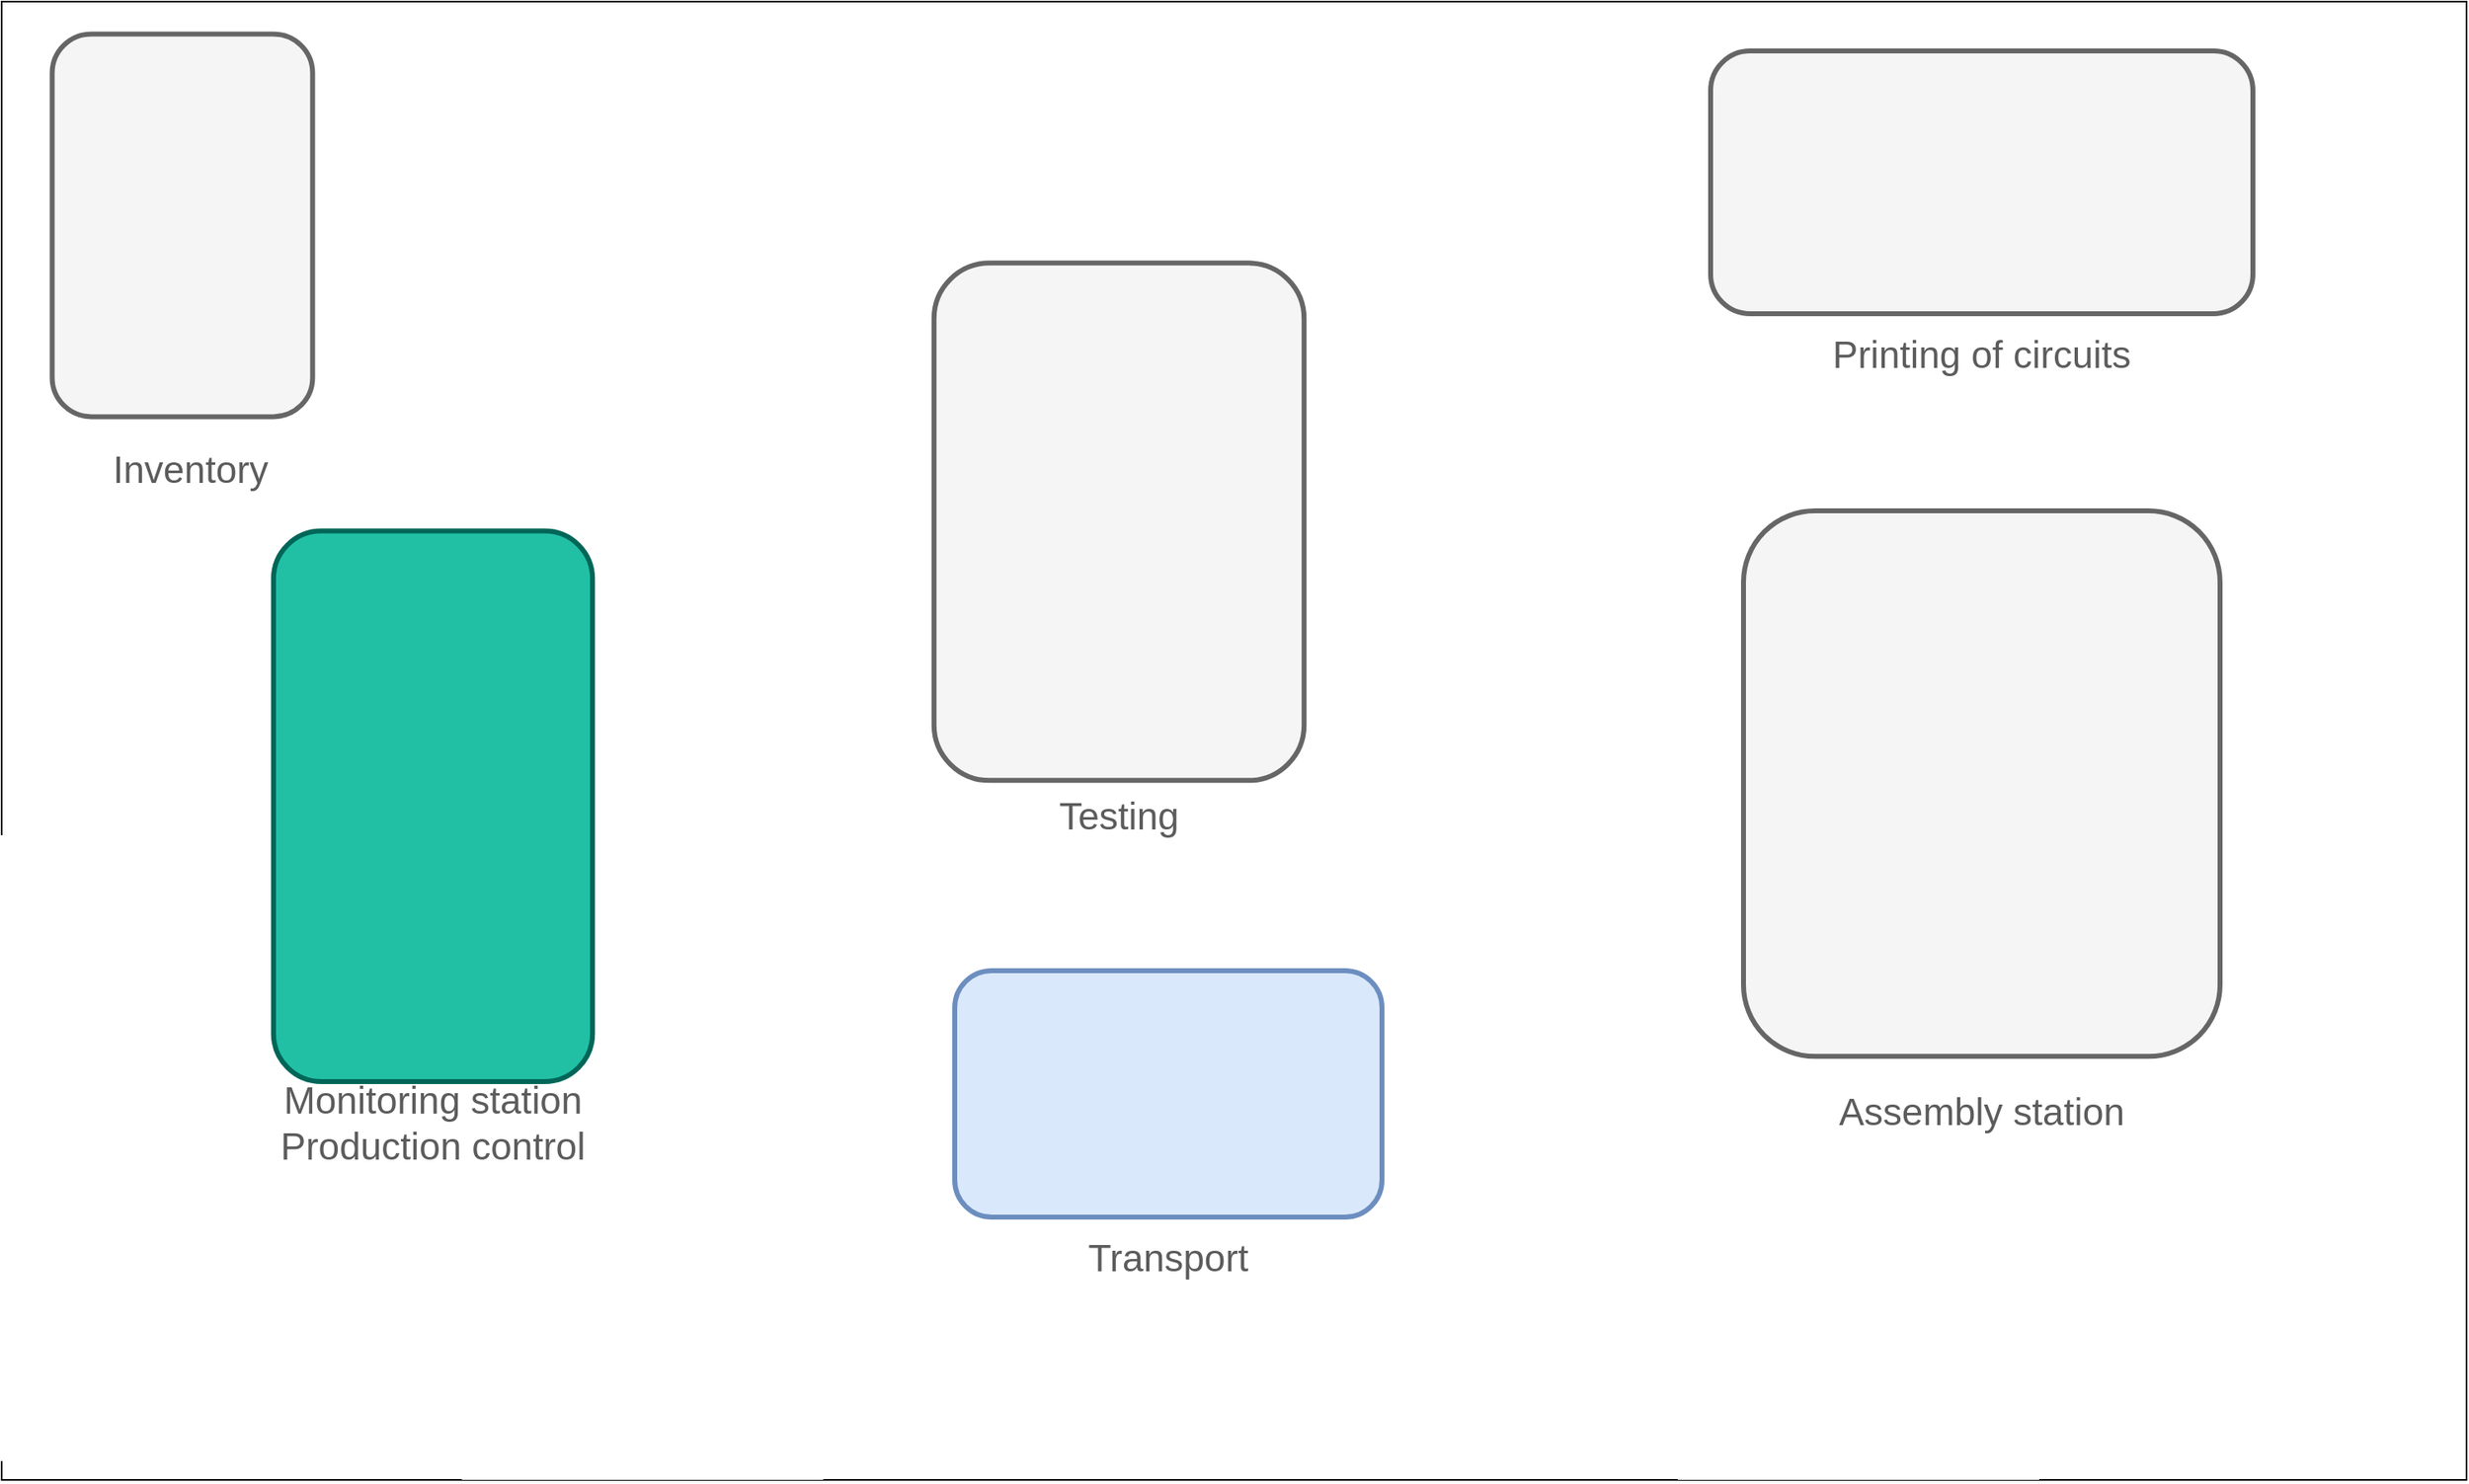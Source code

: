 <mxfile version="20.0.1" type="device"><diagram id="YfG7rUMKSC1aZaCPpVmI" name="Page-1"><mxGraphModel dx="1887" dy="2171" grid="1" gridSize="10" guides="1" tooltips="1" connect="1" arrows="1" fold="1" page="1" pageScale="1" pageWidth="827" pageHeight="1169" math="0" shadow="0"><root><mxCell id="0"/><mxCell id="1" parent="0"/><mxCell id="18HEC-D3U8WU15gLkHU0-1" value="" style="rounded=0;whiteSpace=wrap;html=1;" vertex="1" parent="1"><mxGeometry x="80" y="-1080" width="1500" height="900" as="geometry"/></mxCell><mxCell id="18HEC-D3U8WU15gLkHU0-2" value="" style="rounded=0;whiteSpace=wrap;html=1;strokeColor=none;" vertex="1" parent="1"><mxGeometry x="360" y="-240" width="220" height="60" as="geometry"/></mxCell><mxCell id="18HEC-D3U8WU15gLkHU0-3" value="" style="endArrow=none;html=1;rounded=0;exitX=0;exitY=1;exitDx=0;exitDy=0;" edge="1" parent="1" source="18HEC-D3U8WU15gLkHU0-2" target="18HEC-D3U8WU15gLkHU0-1"><mxGeometry width="50" height="50" relative="1" as="geometry"><mxPoint x="720" y="-550" as="sourcePoint"/><mxPoint x="770" y="-600" as="targetPoint"/></mxGeometry></mxCell><mxCell id="18HEC-D3U8WU15gLkHU0-34" value="" style="group" vertex="1" connectable="0" parent="1"><mxGeometry x="660" y="-490" width="260" height="190" as="geometry"/></mxCell><mxCell id="18HEC-D3U8WU15gLkHU0-32" value="" style="rounded=1;whiteSpace=wrap;html=1;sketch=0;fontSize=20;strokeColor=#6c8ebf;strokeWidth=3;fillColor=#dae8fc;" vertex="1" parent="18HEC-D3U8WU15gLkHU0-34"><mxGeometry width="260" height="150" as="geometry"/></mxCell><mxCell id="18HEC-D3U8WU15gLkHU0-33" value="Transport" style="text;html=1;strokeColor=none;fillColor=none;align=center;verticalAlign=middle;whiteSpace=wrap;rounded=0;sketch=0;fontSize=23;fontColor=#5C5C5C;" vertex="1" parent="18HEC-D3U8WU15gLkHU0-34"><mxGeometry x="45" y="160" width="170" height="30" as="geometry"/></mxCell><mxCell id="18HEC-D3U8WU15gLkHU0-39" value="" style="group;" vertex="1" connectable="0" parent="1"><mxGeometry x="620" y="-890" width="280" height="320" as="geometry"/></mxCell><mxCell id="18HEC-D3U8WU15gLkHU0-37" value="" style="group;" vertex="1" connectable="0" parent="18HEC-D3U8WU15gLkHU0-39"><mxGeometry width="280.0" height="291.846" as="geometry"/></mxCell><mxCell id="18HEC-D3U8WU15gLkHU0-35" value="" style="rounded=1;whiteSpace=wrap;html=1;sketch=0;fontSize=23;fontColor=#333333;strokeColor=#666666;strokeWidth=3;fillColor=#f5f5f5;rotation=-90;" vertex="1" parent="18HEC-D3U8WU15gLkHU0-37"><mxGeometry x="-17.5" y="14.076" width="315.0" height="225.219" as="geometry"/></mxCell><mxCell id="18HEC-D3U8WU15gLkHU0-36" value="Testing" style="text;html=1;strokeColor=none;fillColor=none;align=center;verticalAlign=middle;whiteSpace=wrap;rounded=0;sketch=0;fontSize=23;fontColor=#5C5C5C;" vertex="1" parent="18HEC-D3U8WU15gLkHU0-39"><mxGeometry x="40.833" y="291.848" width="198.333" height="28.152" as="geometry"/></mxCell><mxCell id="18HEC-D3U8WU15gLkHU0-43" value="" style="group" vertex="1" connectable="0" parent="1"><mxGeometry x="1140" y="-770" width="290" height="381" as="geometry"/></mxCell><mxCell id="18HEC-D3U8WU15gLkHU0-41" value="" style="rounded=1;whiteSpace=wrap;html=1;sketch=0;fontSize=23;fontColor=#333333;strokeColor=#666666;strokeWidth=3;fillColor=#f5f5f5;" vertex="1" parent="18HEC-D3U8WU15gLkHU0-43"><mxGeometry width="290.0" height="332.154" as="geometry"/></mxCell><mxCell id="18HEC-D3U8WU15gLkHU0-42" value="Assembly station" style="text;html=1;strokeColor=none;fillColor=none;align=center;verticalAlign=middle;whiteSpace=wrap;rounded=0;sketch=0;fontSize=23;fontColor=#5C5C5C;" vertex="1" parent="18HEC-D3U8WU15gLkHU0-43"><mxGeometry y="351.692" width="290.0" height="29.308" as="geometry"/></mxCell><mxCell id="18HEC-D3U8WU15gLkHU0-47" value="" style="group" vertex="1" connectable="0" parent="1"><mxGeometry x="1115" y="-1050" width="340" height="200" as="geometry"/></mxCell><mxCell id="18HEC-D3U8WU15gLkHU0-44" value="" style="rounded=1;whiteSpace=wrap;html=1;sketch=0;fontSize=23;fontColor=#333333;strokeColor=#666666;strokeWidth=3;fillColor=#f5f5f5;" vertex="1" parent="18HEC-D3U8WU15gLkHU0-47"><mxGeometry x="5" width="330" height="160" as="geometry"/></mxCell><mxCell id="18HEC-D3U8WU15gLkHU0-45" value="Printing of circuits" style="text;html=1;strokeColor=none;fillColor=none;align=center;verticalAlign=middle;whiteSpace=wrap;rounded=0;sketch=0;fontSize=23;fontColor=#5C5C5C;" vertex="1" parent="18HEC-D3U8WU15gLkHU0-47"><mxGeometry y="170" width="340" height="30" as="geometry"/></mxCell><mxCell id="18HEC-D3U8WU15gLkHU0-5" value="Untitled Layer" parent="0"/><mxCell id="18HEC-D3U8WU15gLkHU0-19" value="" style="shape=image;verticalLabelPosition=bottom;verticalAlign=top;aspect=fixed;imageAspect=0;image=https://www.perfecttableplan.com/assets/images/double_door.png;" vertex="1" parent="18HEC-D3U8WU15gLkHU0-5"><mxGeometry x="360" y="-290" width="220" height="110" as="geometry"/></mxCell><mxCell id="18HEC-D3U8WU15gLkHU0-20" value="" style="rounded=0;whiteSpace=wrap;html=1;strokeColor=none;" vertex="1" parent="18HEC-D3U8WU15gLkHU0-5"><mxGeometry x="1100" y="-240" width="220" height="60" as="geometry"/></mxCell><mxCell id="18HEC-D3U8WU15gLkHU0-21" value="" style="shape=image;verticalLabelPosition=bottom;verticalAlign=top;aspect=fixed;imageAspect=0;image=https://www.perfecttableplan.com/assets/images/double_door.png;" vertex="1" parent="18HEC-D3U8WU15gLkHU0-5"><mxGeometry x="1100" y="-290" width="220" height="110" as="geometry"/></mxCell><object label="Inventory" id="18HEC-D3U8WU15gLkHU0-22"><mxCell parent="0"/></object><mxCell id="18HEC-D3U8WU15gLkHU0-26" value="" style="group;fontSize=18;" vertex="1" connectable="0" parent="18HEC-D3U8WU15gLkHU0-22"><mxGeometry x="100" y="-1060" width="190" height="280" as="geometry"/></mxCell><mxCell id="18HEC-D3U8WU15gLkHU0-23" value="" style="rounded=1;whiteSpace=wrap;html=1;strokeWidth=3;rotation=-90;fillColor=#f5f5f5;fontColor=#333333;strokeColor=#666666;" vertex="1" parent="18HEC-D3U8WU15gLkHU0-26"><mxGeometry x="-26.471" y="36.981" width="232.941" height="158.491" as="geometry"/></mxCell><mxCell id="18HEC-D3U8WU15gLkHU0-40" value="Inventory" style="text;html=1;strokeColor=none;fillColor=none;align=center;verticalAlign=middle;whiteSpace=wrap;rounded=0;sketch=0;fontSize=23;fontColor=#5C5C5C;" vertex="1" parent="18HEC-D3U8WU15gLkHU0-26"><mxGeometry x="30" y="250" width="130" height="30" as="geometry"/></mxCell><mxCell id="18HEC-D3U8WU15gLkHU0-27" value="Monitoring station" parent="0"/><mxCell id="18HEC-D3U8WU15gLkHU0-30" value="" style="group" vertex="1" connectable="0" parent="18HEC-D3U8WU15gLkHU0-27"><mxGeometry x="145" y="-750" width="395" height="370" as="geometry"/></mxCell><mxCell id="18HEC-D3U8WU15gLkHU0-28" value="" style="rounded=1;whiteSpace=wrap;html=1;sketch=0;fontSize=20;fontColor=#5C5C5C;strokeColor=#006658;fillColor=#21C0A5;rotation=-90;strokeWidth=3;" vertex="1" parent="18HEC-D3U8WU15gLkHU0-30"><mxGeometry x="29.924" y="62.809" width="335.152" height="194.136" as="geometry"/></mxCell><mxCell id="18HEC-D3U8WU15gLkHU0-29" value="Monitoring station&lt;br style=&quot;font-size: 23px;&quot;&gt;Production control" style="text;strokeColor=none;fillColor=none;align=center;verticalAlign=middle;rounded=0;sketch=0;fontSize=23;fontColor=#5C5C5C;whiteSpace=wrap;html=1;" vertex="1" parent="18HEC-D3U8WU15gLkHU0-30"><mxGeometry y="335.741" width="395" height="34.259" as="geometry"/></mxCell><mxCell id="18HEC-D3U8WU15gLkHU0-31" value="Transport" parent="0"/></root></mxGraphModel></diagram></mxfile>